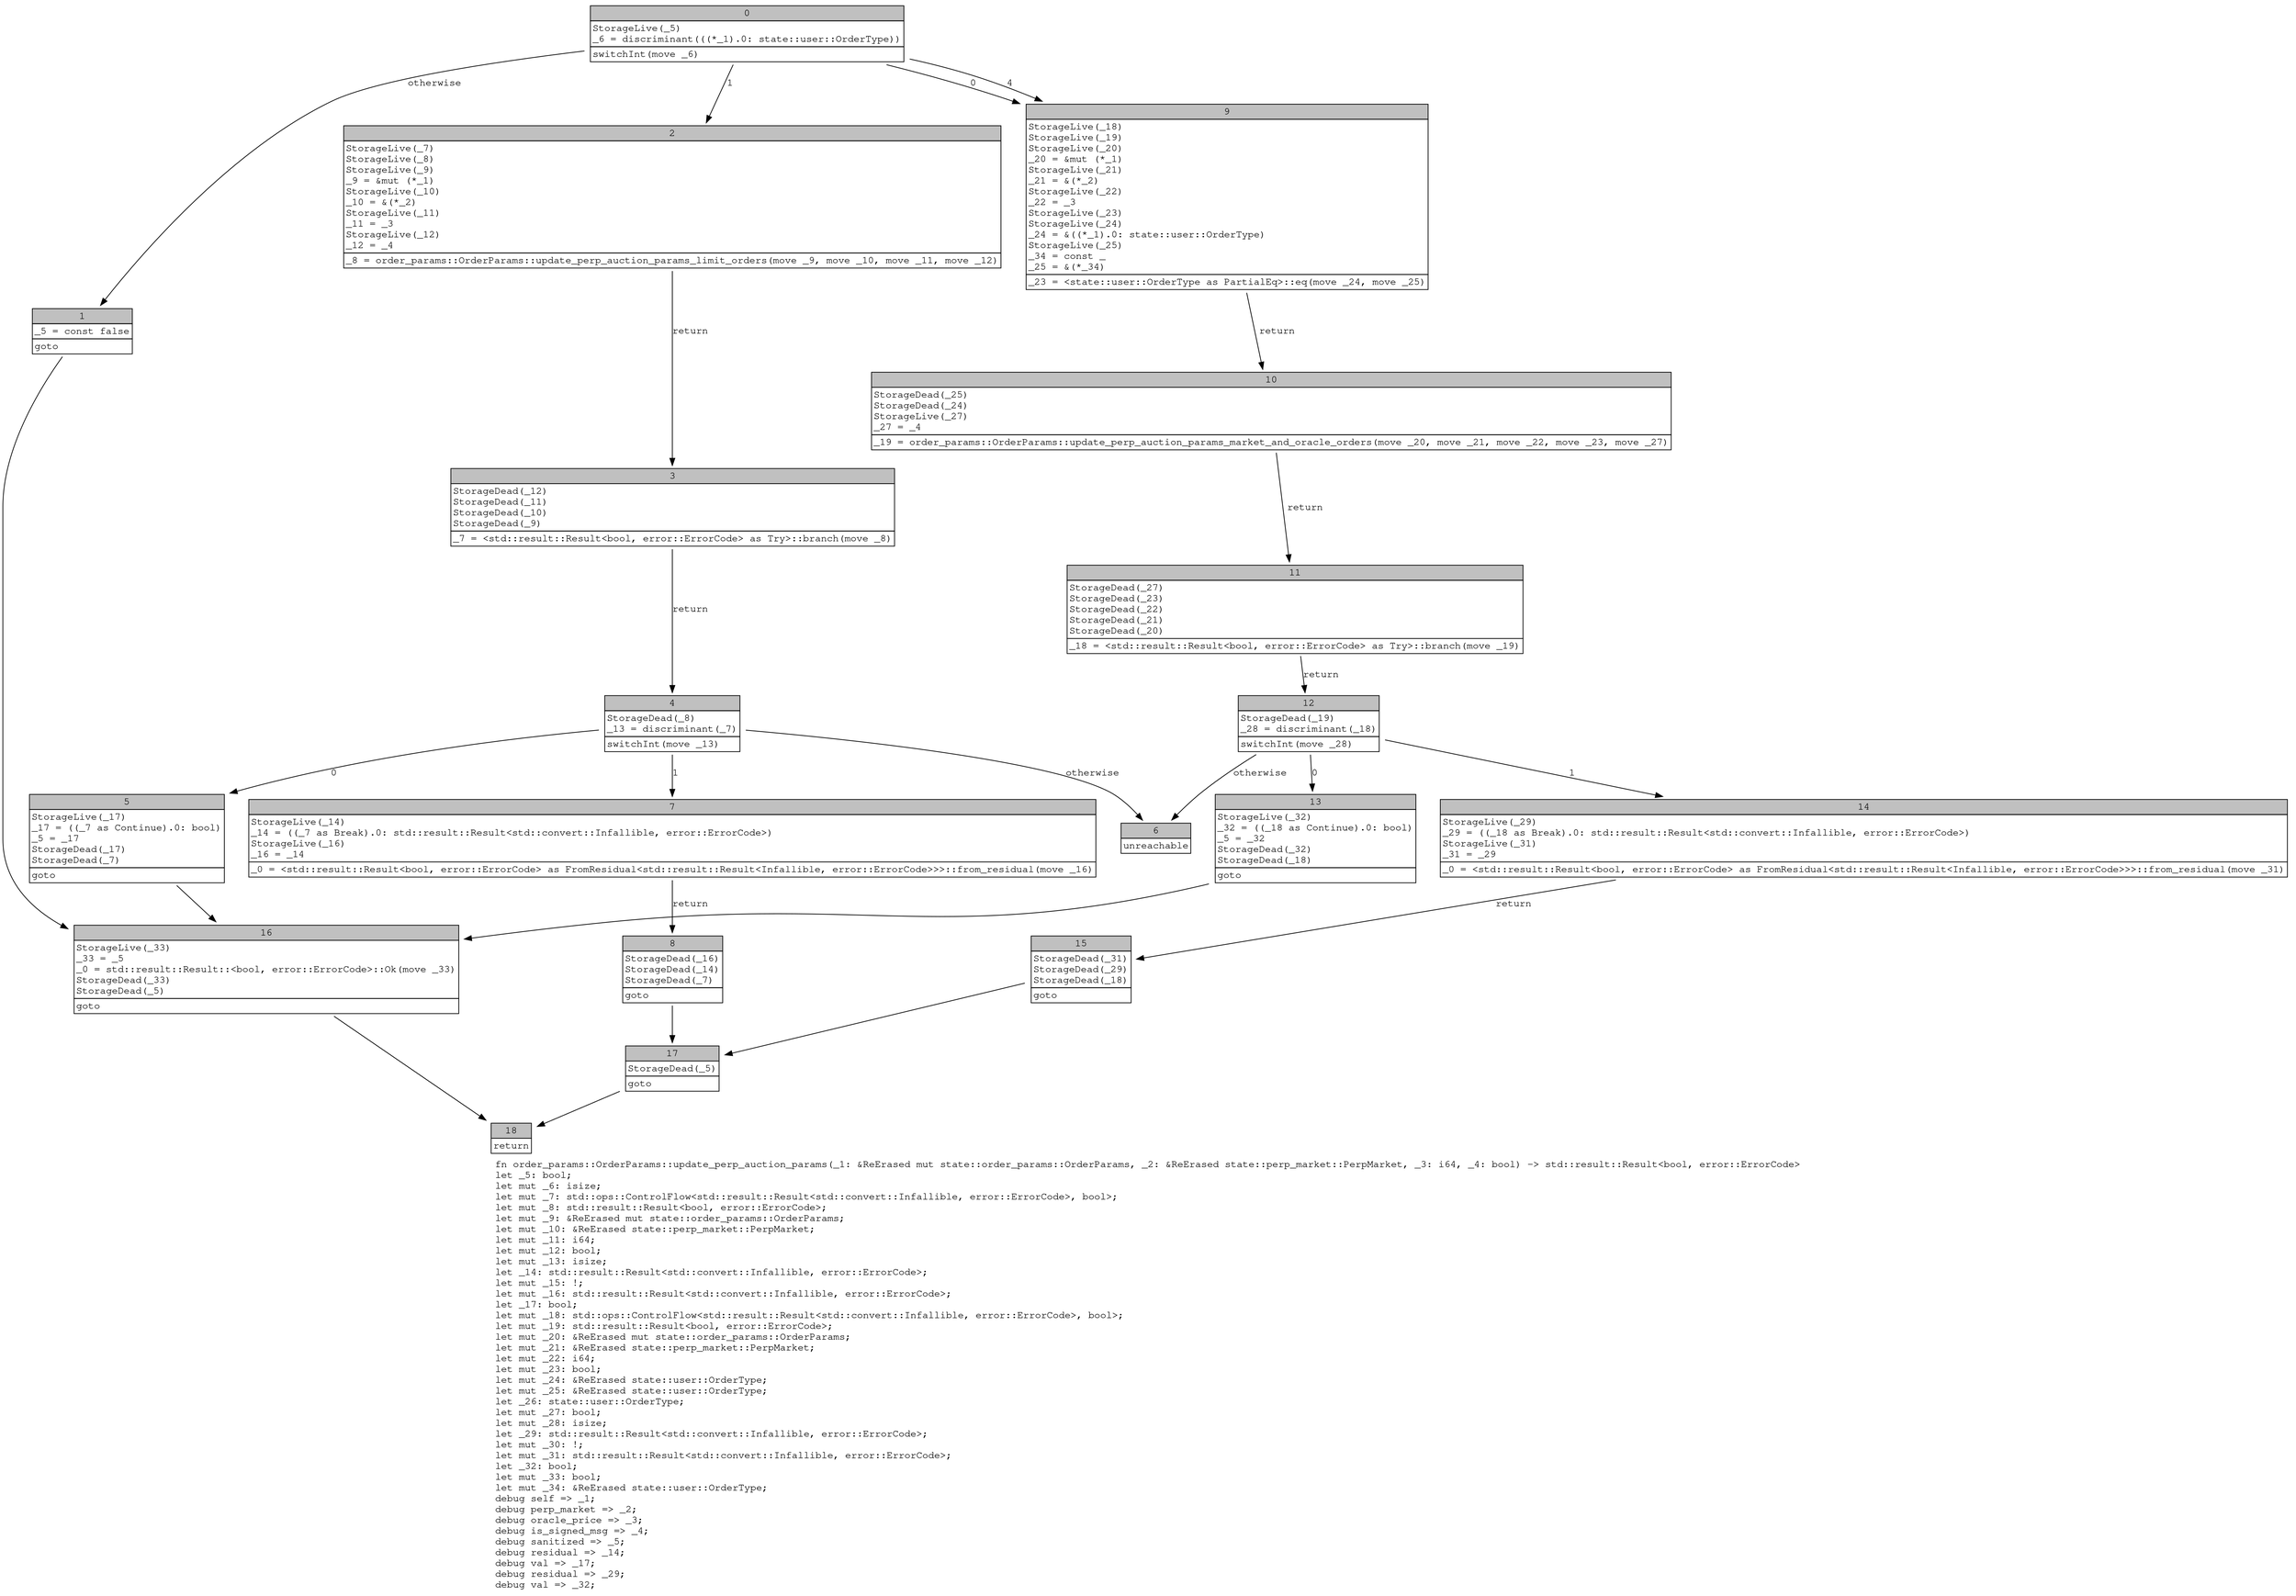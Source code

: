 digraph Mir_0_3642 {
    graph [fontname="Courier, monospace"];
    node [fontname="Courier, monospace"];
    edge [fontname="Courier, monospace"];
    label=<fn order_params::OrderParams::update_perp_auction_params(_1: &amp;ReErased mut state::order_params::OrderParams, _2: &amp;ReErased state::perp_market::PerpMarket, _3: i64, _4: bool) -&gt; std::result::Result&lt;bool, error::ErrorCode&gt;<br align="left"/>let _5: bool;<br align="left"/>let mut _6: isize;<br align="left"/>let mut _7: std::ops::ControlFlow&lt;std::result::Result&lt;std::convert::Infallible, error::ErrorCode&gt;, bool&gt;;<br align="left"/>let mut _8: std::result::Result&lt;bool, error::ErrorCode&gt;;<br align="left"/>let mut _9: &amp;ReErased mut state::order_params::OrderParams;<br align="left"/>let mut _10: &amp;ReErased state::perp_market::PerpMarket;<br align="left"/>let mut _11: i64;<br align="left"/>let mut _12: bool;<br align="left"/>let mut _13: isize;<br align="left"/>let _14: std::result::Result&lt;std::convert::Infallible, error::ErrorCode&gt;;<br align="left"/>let mut _15: !;<br align="left"/>let mut _16: std::result::Result&lt;std::convert::Infallible, error::ErrorCode&gt;;<br align="left"/>let _17: bool;<br align="left"/>let mut _18: std::ops::ControlFlow&lt;std::result::Result&lt;std::convert::Infallible, error::ErrorCode&gt;, bool&gt;;<br align="left"/>let mut _19: std::result::Result&lt;bool, error::ErrorCode&gt;;<br align="left"/>let mut _20: &amp;ReErased mut state::order_params::OrderParams;<br align="left"/>let mut _21: &amp;ReErased state::perp_market::PerpMarket;<br align="left"/>let mut _22: i64;<br align="left"/>let mut _23: bool;<br align="left"/>let mut _24: &amp;ReErased state::user::OrderType;<br align="left"/>let mut _25: &amp;ReErased state::user::OrderType;<br align="left"/>let _26: state::user::OrderType;<br align="left"/>let mut _27: bool;<br align="left"/>let mut _28: isize;<br align="left"/>let _29: std::result::Result&lt;std::convert::Infallible, error::ErrorCode&gt;;<br align="left"/>let mut _30: !;<br align="left"/>let mut _31: std::result::Result&lt;std::convert::Infallible, error::ErrorCode&gt;;<br align="left"/>let _32: bool;<br align="left"/>let mut _33: bool;<br align="left"/>let mut _34: &amp;ReErased state::user::OrderType;<br align="left"/>debug self =&gt; _1;<br align="left"/>debug perp_market =&gt; _2;<br align="left"/>debug oracle_price =&gt; _3;<br align="left"/>debug is_signed_msg =&gt; _4;<br align="left"/>debug sanitized =&gt; _5;<br align="left"/>debug residual =&gt; _14;<br align="left"/>debug val =&gt; _17;<br align="left"/>debug residual =&gt; _29;<br align="left"/>debug val =&gt; _32;<br align="left"/>>;
    bb0__0_3642 [shape="none", label=<<table border="0" cellborder="1" cellspacing="0"><tr><td bgcolor="gray" align="center" colspan="1">0</td></tr><tr><td align="left" balign="left">StorageLive(_5)<br/>_6 = discriminant(((*_1).0: state::user::OrderType))<br/></td></tr><tr><td align="left">switchInt(move _6)</td></tr></table>>];
    bb1__0_3642 [shape="none", label=<<table border="0" cellborder="1" cellspacing="0"><tr><td bgcolor="gray" align="center" colspan="1">1</td></tr><tr><td align="left" balign="left">_5 = const false<br/></td></tr><tr><td align="left">goto</td></tr></table>>];
    bb2__0_3642 [shape="none", label=<<table border="0" cellborder="1" cellspacing="0"><tr><td bgcolor="gray" align="center" colspan="1">2</td></tr><tr><td align="left" balign="left">StorageLive(_7)<br/>StorageLive(_8)<br/>StorageLive(_9)<br/>_9 = &amp;mut (*_1)<br/>StorageLive(_10)<br/>_10 = &amp;(*_2)<br/>StorageLive(_11)<br/>_11 = _3<br/>StorageLive(_12)<br/>_12 = _4<br/></td></tr><tr><td align="left">_8 = order_params::OrderParams::update_perp_auction_params_limit_orders(move _9, move _10, move _11, move _12)</td></tr></table>>];
    bb3__0_3642 [shape="none", label=<<table border="0" cellborder="1" cellspacing="0"><tr><td bgcolor="gray" align="center" colspan="1">3</td></tr><tr><td align="left" balign="left">StorageDead(_12)<br/>StorageDead(_11)<br/>StorageDead(_10)<br/>StorageDead(_9)<br/></td></tr><tr><td align="left">_7 = &lt;std::result::Result&lt;bool, error::ErrorCode&gt; as Try&gt;::branch(move _8)</td></tr></table>>];
    bb4__0_3642 [shape="none", label=<<table border="0" cellborder="1" cellspacing="0"><tr><td bgcolor="gray" align="center" colspan="1">4</td></tr><tr><td align="left" balign="left">StorageDead(_8)<br/>_13 = discriminant(_7)<br/></td></tr><tr><td align="left">switchInt(move _13)</td></tr></table>>];
    bb5__0_3642 [shape="none", label=<<table border="0" cellborder="1" cellspacing="0"><tr><td bgcolor="gray" align="center" colspan="1">5</td></tr><tr><td align="left" balign="left">StorageLive(_17)<br/>_17 = ((_7 as Continue).0: bool)<br/>_5 = _17<br/>StorageDead(_17)<br/>StorageDead(_7)<br/></td></tr><tr><td align="left">goto</td></tr></table>>];
    bb6__0_3642 [shape="none", label=<<table border="0" cellborder="1" cellspacing="0"><tr><td bgcolor="gray" align="center" colspan="1">6</td></tr><tr><td align="left">unreachable</td></tr></table>>];
    bb7__0_3642 [shape="none", label=<<table border="0" cellborder="1" cellspacing="0"><tr><td bgcolor="gray" align="center" colspan="1">7</td></tr><tr><td align="left" balign="left">StorageLive(_14)<br/>_14 = ((_7 as Break).0: std::result::Result&lt;std::convert::Infallible, error::ErrorCode&gt;)<br/>StorageLive(_16)<br/>_16 = _14<br/></td></tr><tr><td align="left">_0 = &lt;std::result::Result&lt;bool, error::ErrorCode&gt; as FromResidual&lt;std::result::Result&lt;Infallible, error::ErrorCode&gt;&gt;&gt;::from_residual(move _16)</td></tr></table>>];
    bb8__0_3642 [shape="none", label=<<table border="0" cellborder="1" cellspacing="0"><tr><td bgcolor="gray" align="center" colspan="1">8</td></tr><tr><td align="left" balign="left">StorageDead(_16)<br/>StorageDead(_14)<br/>StorageDead(_7)<br/></td></tr><tr><td align="left">goto</td></tr></table>>];
    bb9__0_3642 [shape="none", label=<<table border="0" cellborder="1" cellspacing="0"><tr><td bgcolor="gray" align="center" colspan="1">9</td></tr><tr><td align="left" balign="left">StorageLive(_18)<br/>StorageLive(_19)<br/>StorageLive(_20)<br/>_20 = &amp;mut (*_1)<br/>StorageLive(_21)<br/>_21 = &amp;(*_2)<br/>StorageLive(_22)<br/>_22 = _3<br/>StorageLive(_23)<br/>StorageLive(_24)<br/>_24 = &amp;((*_1).0: state::user::OrderType)<br/>StorageLive(_25)<br/>_34 = const _<br/>_25 = &amp;(*_34)<br/></td></tr><tr><td align="left">_23 = &lt;state::user::OrderType as PartialEq&gt;::eq(move _24, move _25)</td></tr></table>>];
    bb10__0_3642 [shape="none", label=<<table border="0" cellborder="1" cellspacing="0"><tr><td bgcolor="gray" align="center" colspan="1">10</td></tr><tr><td align="left" balign="left">StorageDead(_25)<br/>StorageDead(_24)<br/>StorageLive(_27)<br/>_27 = _4<br/></td></tr><tr><td align="left">_19 = order_params::OrderParams::update_perp_auction_params_market_and_oracle_orders(move _20, move _21, move _22, move _23, move _27)</td></tr></table>>];
    bb11__0_3642 [shape="none", label=<<table border="0" cellborder="1" cellspacing="0"><tr><td bgcolor="gray" align="center" colspan="1">11</td></tr><tr><td align="left" balign="left">StorageDead(_27)<br/>StorageDead(_23)<br/>StorageDead(_22)<br/>StorageDead(_21)<br/>StorageDead(_20)<br/></td></tr><tr><td align="left">_18 = &lt;std::result::Result&lt;bool, error::ErrorCode&gt; as Try&gt;::branch(move _19)</td></tr></table>>];
    bb12__0_3642 [shape="none", label=<<table border="0" cellborder="1" cellspacing="0"><tr><td bgcolor="gray" align="center" colspan="1">12</td></tr><tr><td align="left" balign="left">StorageDead(_19)<br/>_28 = discriminant(_18)<br/></td></tr><tr><td align="left">switchInt(move _28)</td></tr></table>>];
    bb13__0_3642 [shape="none", label=<<table border="0" cellborder="1" cellspacing="0"><tr><td bgcolor="gray" align="center" colspan="1">13</td></tr><tr><td align="left" balign="left">StorageLive(_32)<br/>_32 = ((_18 as Continue).0: bool)<br/>_5 = _32<br/>StorageDead(_32)<br/>StorageDead(_18)<br/></td></tr><tr><td align="left">goto</td></tr></table>>];
    bb14__0_3642 [shape="none", label=<<table border="0" cellborder="1" cellspacing="0"><tr><td bgcolor="gray" align="center" colspan="1">14</td></tr><tr><td align="left" balign="left">StorageLive(_29)<br/>_29 = ((_18 as Break).0: std::result::Result&lt;std::convert::Infallible, error::ErrorCode&gt;)<br/>StorageLive(_31)<br/>_31 = _29<br/></td></tr><tr><td align="left">_0 = &lt;std::result::Result&lt;bool, error::ErrorCode&gt; as FromResidual&lt;std::result::Result&lt;Infallible, error::ErrorCode&gt;&gt;&gt;::from_residual(move _31)</td></tr></table>>];
    bb15__0_3642 [shape="none", label=<<table border="0" cellborder="1" cellspacing="0"><tr><td bgcolor="gray" align="center" colspan="1">15</td></tr><tr><td align="left" balign="left">StorageDead(_31)<br/>StorageDead(_29)<br/>StorageDead(_18)<br/></td></tr><tr><td align="left">goto</td></tr></table>>];
    bb16__0_3642 [shape="none", label=<<table border="0" cellborder="1" cellspacing="0"><tr><td bgcolor="gray" align="center" colspan="1">16</td></tr><tr><td align="left" balign="left">StorageLive(_33)<br/>_33 = _5<br/>_0 = std::result::Result::&lt;bool, error::ErrorCode&gt;::Ok(move _33)<br/>StorageDead(_33)<br/>StorageDead(_5)<br/></td></tr><tr><td align="left">goto</td></tr></table>>];
    bb17__0_3642 [shape="none", label=<<table border="0" cellborder="1" cellspacing="0"><tr><td bgcolor="gray" align="center" colspan="1">17</td></tr><tr><td align="left" balign="left">StorageDead(_5)<br/></td></tr><tr><td align="left">goto</td></tr></table>>];
    bb18__0_3642 [shape="none", label=<<table border="0" cellborder="1" cellspacing="0"><tr><td bgcolor="gray" align="center" colspan="1">18</td></tr><tr><td align="left">return</td></tr></table>>];
    bb0__0_3642 -> bb9__0_3642 [label="0"];
    bb0__0_3642 -> bb2__0_3642 [label="1"];
    bb0__0_3642 -> bb9__0_3642 [label="4"];
    bb0__0_3642 -> bb1__0_3642 [label="otherwise"];
    bb1__0_3642 -> bb16__0_3642 [label=""];
    bb2__0_3642 -> bb3__0_3642 [label="return"];
    bb3__0_3642 -> bb4__0_3642 [label="return"];
    bb4__0_3642 -> bb5__0_3642 [label="0"];
    bb4__0_3642 -> bb7__0_3642 [label="1"];
    bb4__0_3642 -> bb6__0_3642 [label="otherwise"];
    bb5__0_3642 -> bb16__0_3642 [label=""];
    bb7__0_3642 -> bb8__0_3642 [label="return"];
    bb8__0_3642 -> bb17__0_3642 [label=""];
    bb9__0_3642 -> bb10__0_3642 [label="return"];
    bb10__0_3642 -> bb11__0_3642 [label="return"];
    bb11__0_3642 -> bb12__0_3642 [label="return"];
    bb12__0_3642 -> bb13__0_3642 [label="0"];
    bb12__0_3642 -> bb14__0_3642 [label="1"];
    bb12__0_3642 -> bb6__0_3642 [label="otherwise"];
    bb13__0_3642 -> bb16__0_3642 [label=""];
    bb14__0_3642 -> bb15__0_3642 [label="return"];
    bb15__0_3642 -> bb17__0_3642 [label=""];
    bb16__0_3642 -> bb18__0_3642 [label=""];
    bb17__0_3642 -> bb18__0_3642 [label=""];
}
